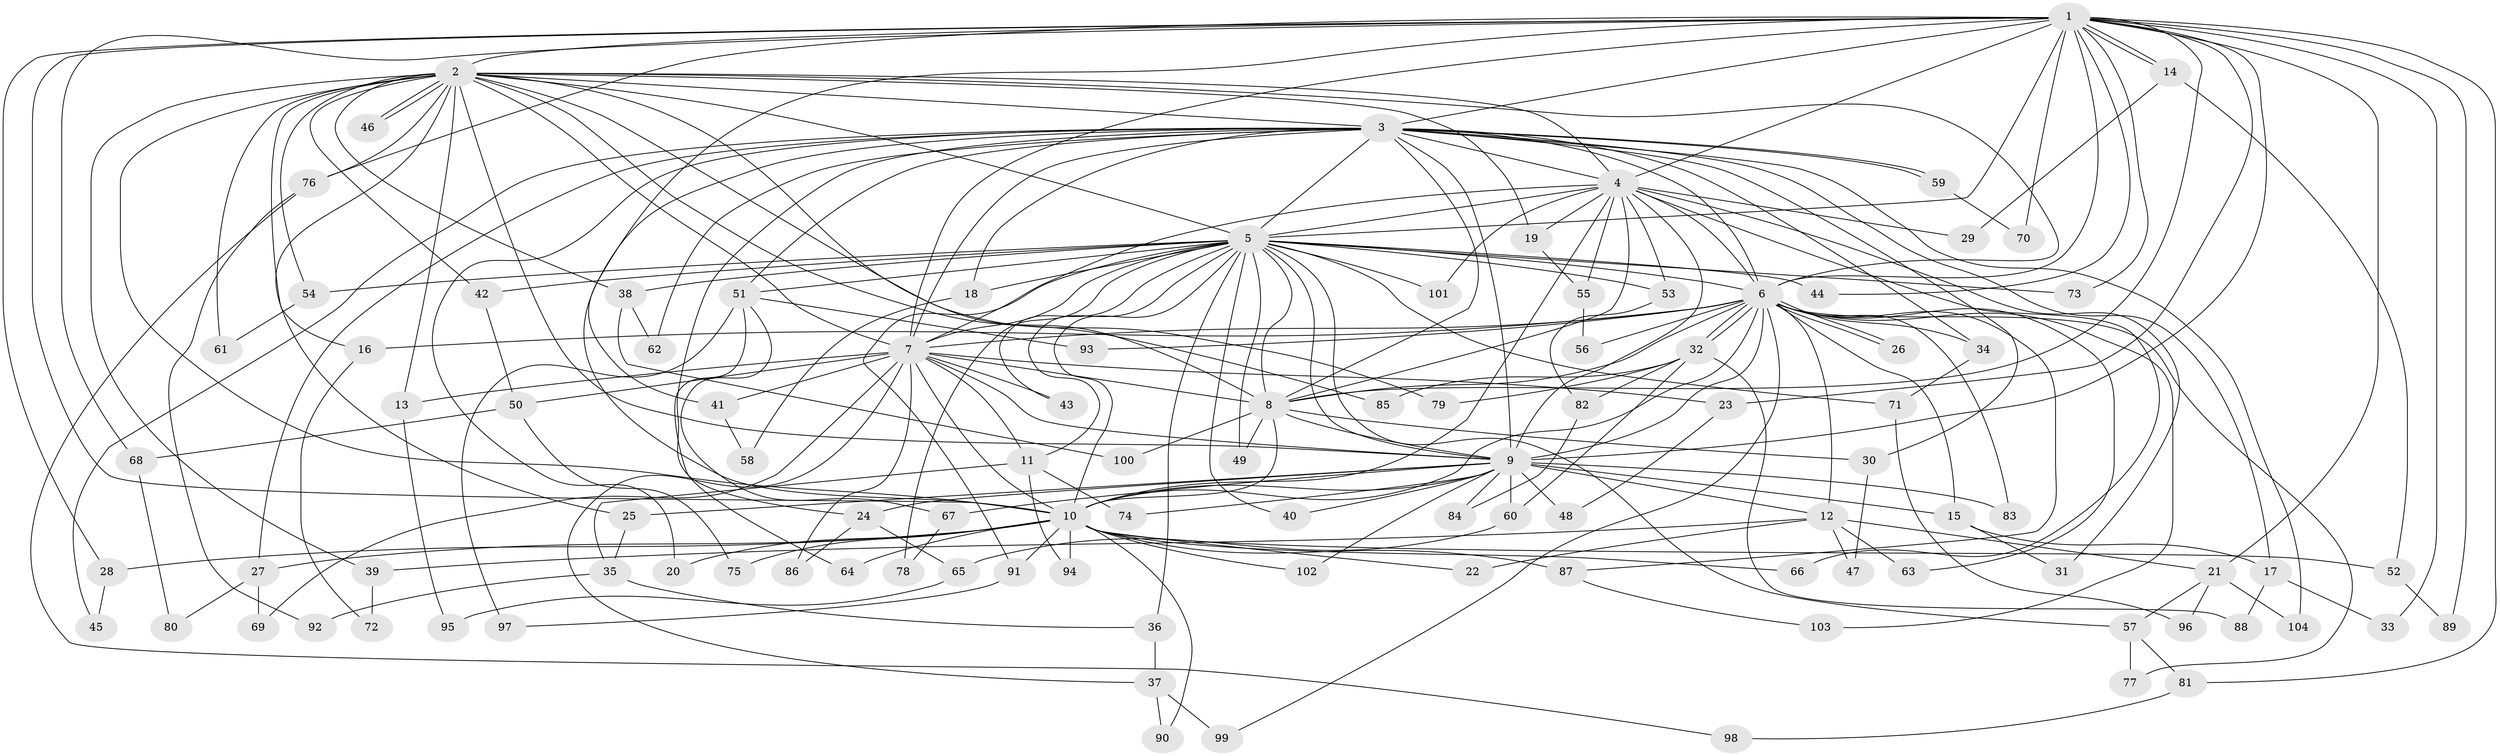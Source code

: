 // coarse degree distribution, {21: 0.037037037037037035, 26: 0.012345679012345678, 25: 0.012345679012345678, 23: 0.012345679012345678, 17: 0.012345679012345678, 11: 0.012345679012345678, 20: 0.012345679012345678, 7: 0.037037037037037035, 8: 0.012345679012345678, 3: 0.2222222222222222, 6: 0.012345679012345678, 2: 0.5061728395061729, 5: 0.037037037037037035, 4: 0.04938271604938271, 1: 0.012345679012345678}
// Generated by graph-tools (version 1.1) at 2025/41/03/06/25 10:41:43]
// undirected, 104 vertices, 233 edges
graph export_dot {
graph [start="1"]
  node [color=gray90,style=filled];
  1;
  2;
  3;
  4;
  5;
  6;
  7;
  8;
  9;
  10;
  11;
  12;
  13;
  14;
  15;
  16;
  17;
  18;
  19;
  20;
  21;
  22;
  23;
  24;
  25;
  26;
  27;
  28;
  29;
  30;
  31;
  32;
  33;
  34;
  35;
  36;
  37;
  38;
  39;
  40;
  41;
  42;
  43;
  44;
  45;
  46;
  47;
  48;
  49;
  50;
  51;
  52;
  53;
  54;
  55;
  56;
  57;
  58;
  59;
  60;
  61;
  62;
  63;
  64;
  65;
  66;
  67;
  68;
  69;
  70;
  71;
  72;
  73;
  74;
  75;
  76;
  77;
  78;
  79;
  80;
  81;
  82;
  83;
  84;
  85;
  86;
  87;
  88;
  89;
  90;
  91;
  92;
  93;
  94;
  95;
  96;
  97;
  98;
  99;
  100;
  101;
  102;
  103;
  104;
  1 -- 2;
  1 -- 3;
  1 -- 4;
  1 -- 5;
  1 -- 6;
  1 -- 7;
  1 -- 8;
  1 -- 9;
  1 -- 10;
  1 -- 14;
  1 -- 14;
  1 -- 21;
  1 -- 23;
  1 -- 28;
  1 -- 33;
  1 -- 41;
  1 -- 44;
  1 -- 68;
  1 -- 70;
  1 -- 73;
  1 -- 76;
  1 -- 81;
  1 -- 89;
  2 -- 3;
  2 -- 4;
  2 -- 5;
  2 -- 6;
  2 -- 7;
  2 -- 8;
  2 -- 9;
  2 -- 10;
  2 -- 13;
  2 -- 16;
  2 -- 19;
  2 -- 25;
  2 -- 38;
  2 -- 39;
  2 -- 42;
  2 -- 46;
  2 -- 46;
  2 -- 54;
  2 -- 61;
  2 -- 76;
  2 -- 79;
  2 -- 85;
  3 -- 4;
  3 -- 5;
  3 -- 6;
  3 -- 7;
  3 -- 8;
  3 -- 9;
  3 -- 10;
  3 -- 17;
  3 -- 18;
  3 -- 20;
  3 -- 24;
  3 -- 27;
  3 -- 30;
  3 -- 34;
  3 -- 45;
  3 -- 51;
  3 -- 59;
  3 -- 59;
  3 -- 62;
  3 -- 104;
  4 -- 5;
  4 -- 6;
  4 -- 7;
  4 -- 8;
  4 -- 9;
  4 -- 10;
  4 -- 19;
  4 -- 29;
  4 -- 31;
  4 -- 53;
  4 -- 55;
  4 -- 66;
  4 -- 101;
  5 -- 6;
  5 -- 7;
  5 -- 8;
  5 -- 9;
  5 -- 10;
  5 -- 11;
  5 -- 18;
  5 -- 36;
  5 -- 38;
  5 -- 40;
  5 -- 42;
  5 -- 43;
  5 -- 44;
  5 -- 49;
  5 -- 51;
  5 -- 53;
  5 -- 54;
  5 -- 57;
  5 -- 71;
  5 -- 73;
  5 -- 78;
  5 -- 91;
  5 -- 101;
  6 -- 7;
  6 -- 8;
  6 -- 9;
  6 -- 10;
  6 -- 12;
  6 -- 15;
  6 -- 16;
  6 -- 26;
  6 -- 26;
  6 -- 32;
  6 -- 32;
  6 -- 34;
  6 -- 56;
  6 -- 63;
  6 -- 77;
  6 -- 83;
  6 -- 87;
  6 -- 93;
  6 -- 99;
  6 -- 103;
  7 -- 8;
  7 -- 9;
  7 -- 10;
  7 -- 11;
  7 -- 13;
  7 -- 23;
  7 -- 37;
  7 -- 41;
  7 -- 43;
  7 -- 50;
  7 -- 69;
  7 -- 86;
  8 -- 9;
  8 -- 10;
  8 -- 30;
  8 -- 49;
  8 -- 100;
  9 -- 10;
  9 -- 12;
  9 -- 15;
  9 -- 24;
  9 -- 25;
  9 -- 40;
  9 -- 48;
  9 -- 60;
  9 -- 67;
  9 -- 74;
  9 -- 83;
  9 -- 84;
  9 -- 102;
  10 -- 20;
  10 -- 22;
  10 -- 27;
  10 -- 28;
  10 -- 52;
  10 -- 64;
  10 -- 66;
  10 -- 75;
  10 -- 87;
  10 -- 90;
  10 -- 91;
  10 -- 94;
  10 -- 102;
  11 -- 35;
  11 -- 74;
  11 -- 94;
  12 -- 21;
  12 -- 22;
  12 -- 39;
  12 -- 47;
  12 -- 63;
  13 -- 95;
  14 -- 29;
  14 -- 52;
  15 -- 17;
  15 -- 31;
  16 -- 72;
  17 -- 33;
  17 -- 88;
  18 -- 58;
  19 -- 55;
  21 -- 57;
  21 -- 96;
  21 -- 104;
  23 -- 48;
  24 -- 65;
  24 -- 86;
  25 -- 35;
  27 -- 69;
  27 -- 80;
  28 -- 45;
  30 -- 47;
  32 -- 60;
  32 -- 79;
  32 -- 82;
  32 -- 85;
  32 -- 88;
  34 -- 71;
  35 -- 36;
  35 -- 92;
  36 -- 37;
  37 -- 90;
  37 -- 99;
  38 -- 62;
  38 -- 100;
  39 -- 72;
  41 -- 58;
  42 -- 50;
  50 -- 68;
  50 -- 75;
  51 -- 64;
  51 -- 67;
  51 -- 93;
  51 -- 97;
  52 -- 89;
  53 -- 82;
  54 -- 61;
  55 -- 56;
  57 -- 77;
  57 -- 81;
  59 -- 70;
  60 -- 65;
  65 -- 95;
  67 -- 78;
  68 -- 80;
  71 -- 96;
  76 -- 92;
  76 -- 98;
  81 -- 98;
  82 -- 84;
  87 -- 103;
  91 -- 97;
}
